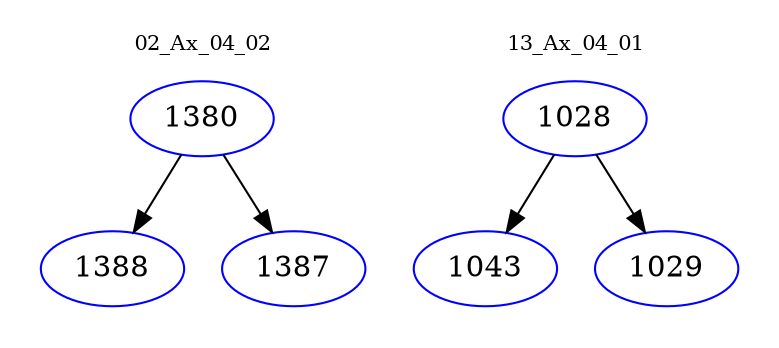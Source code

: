 digraph{
subgraph cluster_0 {
color = white
label = "02_Ax_04_02";
fontsize=10;
T0_1380 [label="1380", color="blue"]
T0_1380 -> T0_1388 [color="black"]
T0_1388 [label="1388", color="blue"]
T0_1380 -> T0_1387 [color="black"]
T0_1387 [label="1387", color="blue"]
}
subgraph cluster_1 {
color = white
label = "13_Ax_04_01";
fontsize=10;
T1_1028 [label="1028", color="blue"]
T1_1028 -> T1_1043 [color="black"]
T1_1043 [label="1043", color="blue"]
T1_1028 -> T1_1029 [color="black"]
T1_1029 [label="1029", color="blue"]
}
}

